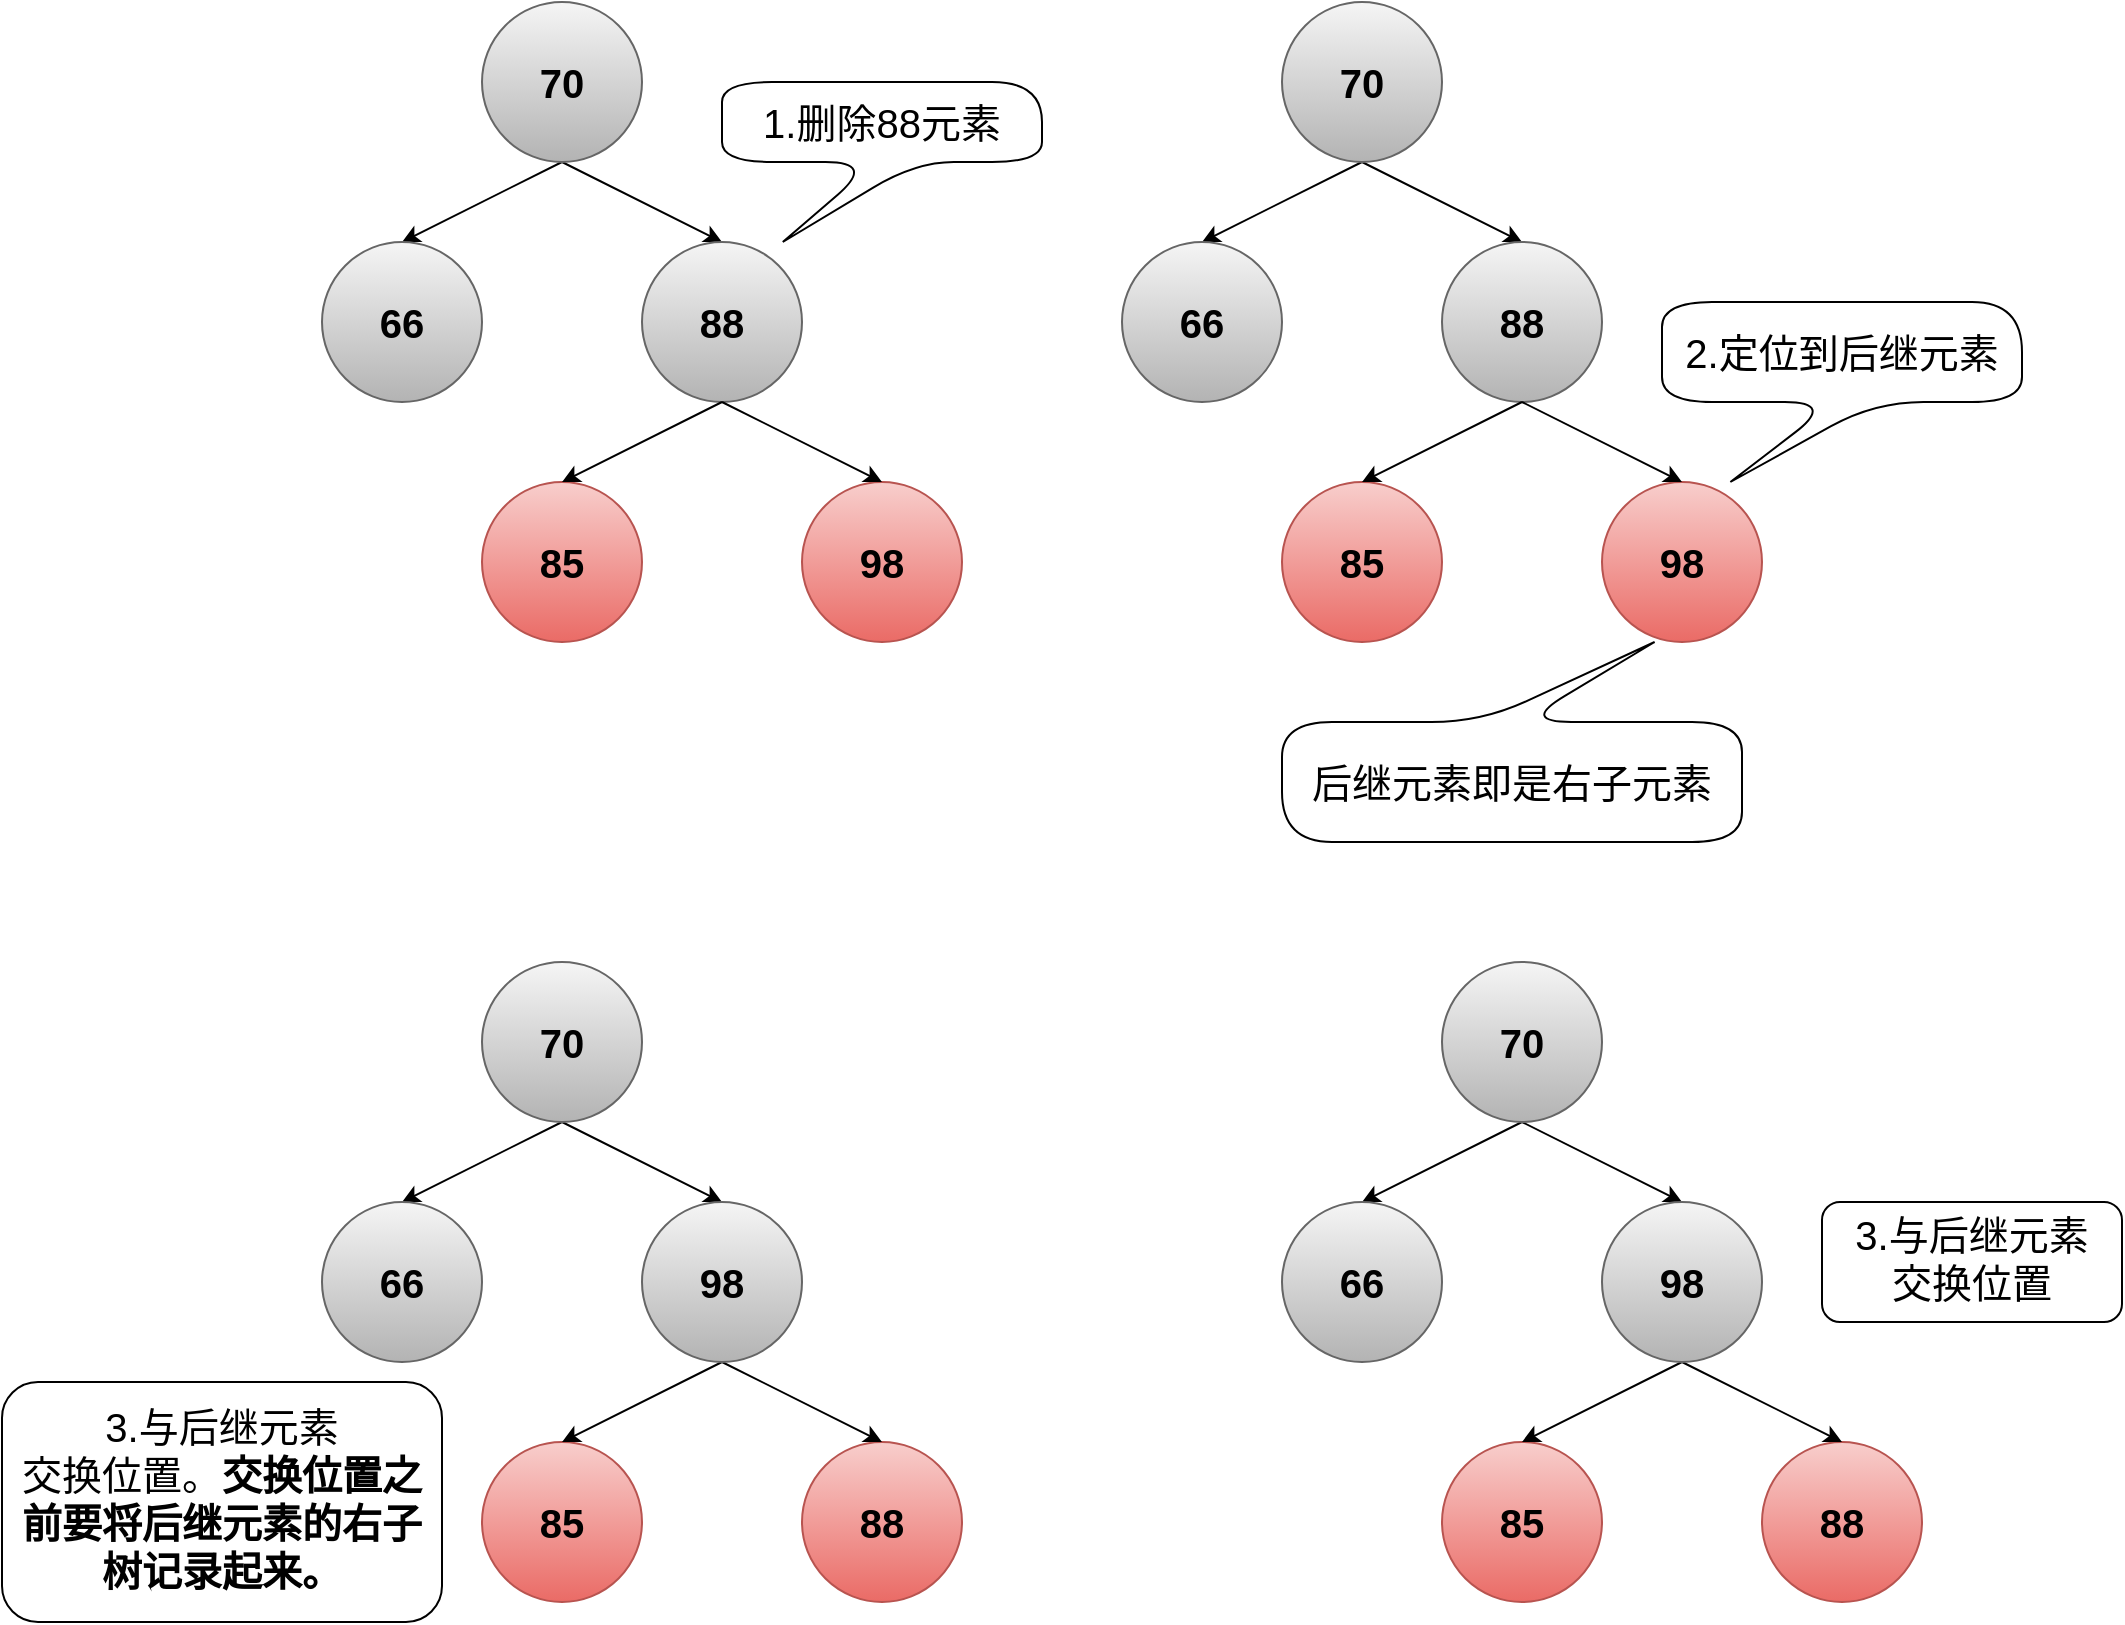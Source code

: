 <mxfile version="20.5.3" type="github">
  <diagram id="n2nTEFsNQvdwj3dzA6Ov" name="1-删除元素有左右子元素">
    <mxGraphModel dx="2424" dy="289" grid="1" gridSize="10" guides="1" tooltips="1" connect="1" arrows="1" fold="1" page="0" pageScale="1" pageWidth="827" pageHeight="1169" math="0" shadow="0">
      <root>
        <mxCell id="0" />
        <mxCell id="1" parent="0" />
        <mxCell id="eHNU6osgm7ywyZbChXZ6-1" style="rounded=0;orthogonalLoop=1;jettySize=auto;html=1;exitX=0.5;exitY=1;exitDx=0;exitDy=0;entryX=0.5;entryY=0;entryDx=0;entryDy=0;fontSize=20;" edge="1" parent="1" source="eHNU6osgm7ywyZbChXZ6-3" target="eHNU6osgm7ywyZbChXZ6-6">
          <mxGeometry relative="1" as="geometry" />
        </mxCell>
        <mxCell id="eHNU6osgm7ywyZbChXZ6-2" style="edgeStyle=none;rounded=0;orthogonalLoop=1;jettySize=auto;html=1;exitX=0.5;exitY=1;exitDx=0;exitDy=0;entryX=0.5;entryY=0;entryDx=0;entryDy=0;fontSize=20;" edge="1" parent="1" source="eHNU6osgm7ywyZbChXZ6-3" target="eHNU6osgm7ywyZbChXZ6-7">
          <mxGeometry relative="1" as="geometry" />
        </mxCell>
        <mxCell id="eHNU6osgm7ywyZbChXZ6-3" value="&lt;b style=&quot;font-size: 20px;&quot;&gt;70&lt;/b&gt;" style="ellipse;whiteSpace=wrap;html=1;aspect=fixed;fontSize=20;fillColor=#f5f5f5;gradientColor=#b3b3b3;strokeColor=#666666;" vertex="1" parent="1">
          <mxGeometry x="-40" y="880" width="80" height="80" as="geometry" />
        </mxCell>
        <mxCell id="eHNU6osgm7ywyZbChXZ6-6" value="&lt;b style=&quot;font-size: 20px;&quot;&gt;66&lt;/b&gt;" style="ellipse;whiteSpace=wrap;html=1;aspect=fixed;fontSize=20;fillColor=#f5f5f5;strokeColor=#666666;gradientColor=#b3b3b3;" vertex="1" parent="1">
          <mxGeometry x="-120" y="1000" width="80" height="80" as="geometry" />
        </mxCell>
        <mxCell id="eHNU6osgm7ywyZbChXZ6-7" value="&lt;b style=&quot;font-size: 20px;&quot;&gt;88&lt;/b&gt;" style="ellipse;whiteSpace=wrap;html=1;aspect=fixed;fontSize=20;fillColor=#f5f5f5;gradientColor=#b3b3b3;strokeColor=#666666;" vertex="1" parent="1">
          <mxGeometry x="40" y="1000" width="80" height="80" as="geometry" />
        </mxCell>
        <mxCell id="eHNU6osgm7ywyZbChXZ6-16" value="&lt;b style=&quot;font-size: 20px;&quot;&gt;85&lt;/b&gt;" style="ellipse;whiteSpace=wrap;html=1;aspect=fixed;fontSize=20;fillColor=#f8cecc;gradientColor=#ea6b66;strokeColor=#b85450;" vertex="1" parent="1">
          <mxGeometry x="-40" y="1120" width="80" height="80" as="geometry" />
        </mxCell>
        <mxCell id="eHNU6osgm7ywyZbChXZ6-17" value="&lt;b style=&quot;font-size: 20px;&quot;&gt;98&lt;/b&gt;" style="ellipse;whiteSpace=wrap;html=1;aspect=fixed;fontSize=20;fillColor=#f8cecc;gradientColor=#ea6b66;strokeColor=#b85450;" vertex="1" parent="1">
          <mxGeometry x="120" y="1120" width="80" height="80" as="geometry" />
        </mxCell>
        <mxCell id="eHNU6osgm7ywyZbChXZ6-18" style="rounded=0;orthogonalLoop=1;jettySize=auto;html=1;exitX=0.5;exitY=1;exitDx=0;exitDy=0;entryX=0.5;entryY=0;entryDx=0;entryDy=0;fontSize=20;" edge="1" parent="1" source="eHNU6osgm7ywyZbChXZ6-7" target="eHNU6osgm7ywyZbChXZ6-16">
          <mxGeometry relative="1" as="geometry">
            <mxPoint x="10" y="970" as="sourcePoint" />
            <mxPoint x="-110" y="1010" as="targetPoint" />
          </mxGeometry>
        </mxCell>
        <mxCell id="eHNU6osgm7ywyZbChXZ6-19" style="rounded=0;orthogonalLoop=1;jettySize=auto;html=1;entryX=0.5;entryY=0;entryDx=0;entryDy=0;fontSize=20;exitX=0.5;exitY=1;exitDx=0;exitDy=0;" edge="1" parent="1" source="eHNU6osgm7ywyZbChXZ6-7" target="eHNU6osgm7ywyZbChXZ6-17">
          <mxGeometry relative="1" as="geometry">
            <mxPoint x="120" y="1080" as="sourcePoint" />
            <mxPoint x="10" y="1130" as="targetPoint" />
          </mxGeometry>
        </mxCell>
        <mxCell id="eHNU6osgm7ywyZbChXZ6-20" value="1.删除88元素" style="shape=callout;whiteSpace=wrap;html=1;perimeter=calloutPerimeter;fontSize=20;rounded=1;arcSize=50;position2=0.19;size=40;position=0.48;direction=east;" vertex="1" parent="1">
          <mxGeometry x="80" y="920" width="160" height="80" as="geometry" />
        </mxCell>
        <mxCell id="eHNU6osgm7ywyZbChXZ6-21" style="rounded=0;orthogonalLoop=1;jettySize=auto;html=1;exitX=0.5;exitY=1;exitDx=0;exitDy=0;entryX=0.5;entryY=0;entryDx=0;entryDy=0;fontSize=20;" edge="1" parent="1" source="eHNU6osgm7ywyZbChXZ6-23" target="eHNU6osgm7ywyZbChXZ6-24">
          <mxGeometry relative="1" as="geometry" />
        </mxCell>
        <mxCell id="eHNU6osgm7ywyZbChXZ6-22" style="edgeStyle=none;rounded=0;orthogonalLoop=1;jettySize=auto;html=1;exitX=0.5;exitY=1;exitDx=0;exitDy=0;entryX=0.5;entryY=0;entryDx=0;entryDy=0;fontSize=20;" edge="1" parent="1" source="eHNU6osgm7ywyZbChXZ6-23" target="eHNU6osgm7ywyZbChXZ6-25">
          <mxGeometry relative="1" as="geometry" />
        </mxCell>
        <mxCell id="eHNU6osgm7ywyZbChXZ6-23" value="&lt;b style=&quot;font-size: 20px;&quot;&gt;70&lt;/b&gt;" style="ellipse;whiteSpace=wrap;html=1;aspect=fixed;fontSize=20;fillColor=#f5f5f5;gradientColor=#b3b3b3;strokeColor=#666666;" vertex="1" parent="1">
          <mxGeometry x="360" y="880" width="80" height="80" as="geometry" />
        </mxCell>
        <mxCell id="eHNU6osgm7ywyZbChXZ6-24" value="&lt;b style=&quot;font-size: 20px;&quot;&gt;66&lt;/b&gt;" style="ellipse;whiteSpace=wrap;html=1;aspect=fixed;fontSize=20;fillColor=#f5f5f5;strokeColor=#666666;gradientColor=#b3b3b3;" vertex="1" parent="1">
          <mxGeometry x="280" y="1000" width="80" height="80" as="geometry" />
        </mxCell>
        <mxCell id="eHNU6osgm7ywyZbChXZ6-25" value="&lt;b style=&quot;font-size: 20px;&quot;&gt;88&lt;/b&gt;" style="ellipse;whiteSpace=wrap;html=1;aspect=fixed;fontSize=20;fillColor=#f5f5f5;gradientColor=#b3b3b3;strokeColor=#666666;" vertex="1" parent="1">
          <mxGeometry x="440" y="1000" width="80" height="80" as="geometry" />
        </mxCell>
        <mxCell id="eHNU6osgm7ywyZbChXZ6-26" value="&lt;b style=&quot;font-size: 20px;&quot;&gt;85&lt;/b&gt;" style="ellipse;whiteSpace=wrap;html=1;aspect=fixed;fontSize=20;fillColor=#f8cecc;gradientColor=#ea6b66;strokeColor=#b85450;" vertex="1" parent="1">
          <mxGeometry x="360" y="1120" width="80" height="80" as="geometry" />
        </mxCell>
        <mxCell id="eHNU6osgm7ywyZbChXZ6-27" value="&lt;b style=&quot;font-size: 20px;&quot;&gt;98&lt;/b&gt;" style="ellipse;whiteSpace=wrap;html=1;aspect=fixed;fontSize=20;fillColor=#f8cecc;gradientColor=#ea6b66;strokeColor=#b85450;" vertex="1" parent="1">
          <mxGeometry x="520" y="1120" width="80" height="80" as="geometry" />
        </mxCell>
        <mxCell id="eHNU6osgm7ywyZbChXZ6-28" style="rounded=0;orthogonalLoop=1;jettySize=auto;html=1;exitX=0.5;exitY=1;exitDx=0;exitDy=0;entryX=0.5;entryY=0;entryDx=0;entryDy=0;fontSize=20;" edge="1" parent="1" source="eHNU6osgm7ywyZbChXZ6-25" target="eHNU6osgm7ywyZbChXZ6-26">
          <mxGeometry relative="1" as="geometry">
            <mxPoint x="410" y="970" as="sourcePoint" />
            <mxPoint x="290" y="1010" as="targetPoint" />
          </mxGeometry>
        </mxCell>
        <mxCell id="eHNU6osgm7ywyZbChXZ6-29" style="rounded=0;orthogonalLoop=1;jettySize=auto;html=1;entryX=0.5;entryY=0;entryDx=0;entryDy=0;fontSize=20;exitX=0.5;exitY=1;exitDx=0;exitDy=0;" edge="1" parent="1" source="eHNU6osgm7ywyZbChXZ6-25" target="eHNU6osgm7ywyZbChXZ6-27">
          <mxGeometry relative="1" as="geometry">
            <mxPoint x="520" y="1080" as="sourcePoint" />
            <mxPoint x="410" y="1130" as="targetPoint" />
          </mxGeometry>
        </mxCell>
        <mxCell id="eHNU6osgm7ywyZbChXZ6-30" value="2.定位到后继元素" style="shape=callout;whiteSpace=wrap;html=1;perimeter=calloutPerimeter;fontSize=20;rounded=1;arcSize=50;position2=0.19;size=40;position=0.48;direction=east;" vertex="1" parent="1">
          <mxGeometry x="550" y="1030" width="180" height="90" as="geometry" />
        </mxCell>
        <mxCell id="eHNU6osgm7ywyZbChXZ6-31" value="后继元素即是右子元素" style="shape=callout;whiteSpace=wrap;html=1;perimeter=calloutPerimeter;fontSize=20;rounded=1;arcSize=50;position2=0.19;size=40;position=0.48;direction=west;" vertex="1" parent="1">
          <mxGeometry x="360" y="1200" width="230" height="100" as="geometry" />
        </mxCell>
        <mxCell id="eHNU6osgm7ywyZbChXZ6-32" style="rounded=0;orthogonalLoop=1;jettySize=auto;html=1;exitX=0.5;exitY=1;exitDx=0;exitDy=0;entryX=0.5;entryY=0;entryDx=0;entryDy=0;fontSize=20;" edge="1" parent="1" source="eHNU6osgm7ywyZbChXZ6-34" target="eHNU6osgm7ywyZbChXZ6-35">
          <mxGeometry relative="1" as="geometry" />
        </mxCell>
        <mxCell id="eHNU6osgm7ywyZbChXZ6-46" style="rounded=0;orthogonalLoop=1;jettySize=auto;html=1;exitX=0.5;exitY=1;exitDx=0;exitDy=0;entryX=0.5;entryY=0;entryDx=0;entryDy=0;fontSize=20;" edge="1" parent="1" source="eHNU6osgm7ywyZbChXZ6-34" target="eHNU6osgm7ywyZbChXZ6-38">
          <mxGeometry relative="1" as="geometry" />
        </mxCell>
        <mxCell id="eHNU6osgm7ywyZbChXZ6-34" value="&lt;b style=&quot;font-size: 20px;&quot;&gt;70&lt;/b&gt;" style="ellipse;whiteSpace=wrap;html=1;aspect=fixed;fontSize=20;fillColor=#f5f5f5;gradientColor=#b3b3b3;strokeColor=#666666;" vertex="1" parent="1">
          <mxGeometry x="-40" y="1360" width="80" height="80" as="geometry" />
        </mxCell>
        <mxCell id="eHNU6osgm7ywyZbChXZ6-35" value="&lt;b style=&quot;font-size: 20px;&quot;&gt;66&lt;/b&gt;" style="ellipse;whiteSpace=wrap;html=1;aspect=fixed;fontSize=20;fillColor=#f5f5f5;strokeColor=#666666;gradientColor=#b3b3b3;" vertex="1" parent="1">
          <mxGeometry x="-120" y="1480" width="80" height="80" as="geometry" />
        </mxCell>
        <mxCell id="eHNU6osgm7ywyZbChXZ6-36" value="&lt;b style=&quot;font-size: 20px;&quot;&gt;88&lt;/b&gt;" style="ellipse;whiteSpace=wrap;html=1;aspect=fixed;fontSize=20;fillColor=#f8cecc;gradientColor=#ea6b66;strokeColor=#b85450;" vertex="1" parent="1">
          <mxGeometry x="120" y="1600" width="80" height="80" as="geometry" />
        </mxCell>
        <mxCell id="eHNU6osgm7ywyZbChXZ6-37" value="&lt;b style=&quot;font-size: 20px;&quot;&gt;85&lt;/b&gt;" style="ellipse;whiteSpace=wrap;html=1;aspect=fixed;fontSize=20;fillColor=#f8cecc;gradientColor=#ea6b66;strokeColor=#b85450;" vertex="1" parent="1">
          <mxGeometry x="-40" y="1600" width="80" height="80" as="geometry" />
        </mxCell>
        <mxCell id="eHNU6osgm7ywyZbChXZ6-47" style="edgeStyle=none;rounded=0;orthogonalLoop=1;jettySize=auto;html=1;exitX=0.5;exitY=1;exitDx=0;exitDy=0;entryX=0.5;entryY=0;entryDx=0;entryDy=0;fontSize=20;" edge="1" parent="1" source="eHNU6osgm7ywyZbChXZ6-38" target="eHNU6osgm7ywyZbChXZ6-37">
          <mxGeometry relative="1" as="geometry" />
        </mxCell>
        <mxCell id="eHNU6osgm7ywyZbChXZ6-48" style="edgeStyle=none;rounded=0;orthogonalLoop=1;jettySize=auto;html=1;exitX=0.5;exitY=1;exitDx=0;exitDy=0;entryX=0.5;entryY=0;entryDx=0;entryDy=0;fontSize=20;" edge="1" parent="1" source="eHNU6osgm7ywyZbChXZ6-38" target="eHNU6osgm7ywyZbChXZ6-36">
          <mxGeometry relative="1" as="geometry" />
        </mxCell>
        <mxCell id="eHNU6osgm7ywyZbChXZ6-38" value="&lt;b style=&quot;font-size: 20px;&quot;&gt;98&lt;/b&gt;" style="ellipse;whiteSpace=wrap;html=1;aspect=fixed;fontSize=20;fillColor=#f5f5f5;gradientColor=#b3b3b3;strokeColor=#666666;" vertex="1" parent="1">
          <mxGeometry x="40" y="1480" width="80" height="80" as="geometry" />
        </mxCell>
        <mxCell id="eHNU6osgm7ywyZbChXZ6-45" value="3.与后继元素&lt;br&gt;交换位置。&lt;b&gt;交换位置之前要将后继元素的右子树记录起来。&lt;/b&gt;" style="rounded=1;whiteSpace=wrap;html=1;fontSize=20;fillStyle=auto;spacing=2;spacingTop=0;spacingBottom=4;" vertex="1" parent="1">
          <mxGeometry x="-280" y="1570" width="220" height="120" as="geometry" />
        </mxCell>
        <mxCell id="eHNU6osgm7ywyZbChXZ6-49" style="rounded=0;orthogonalLoop=1;jettySize=auto;html=1;exitX=0.5;exitY=1;exitDx=0;exitDy=0;entryX=0.5;entryY=0;entryDx=0;entryDy=0;fontSize=20;" edge="1" parent="1" source="eHNU6osgm7ywyZbChXZ6-51" target="eHNU6osgm7ywyZbChXZ6-52">
          <mxGeometry relative="1" as="geometry" />
        </mxCell>
        <mxCell id="eHNU6osgm7ywyZbChXZ6-50" style="rounded=0;orthogonalLoop=1;jettySize=auto;html=1;exitX=0.5;exitY=1;exitDx=0;exitDy=0;entryX=0.5;entryY=0;entryDx=0;entryDy=0;fontSize=20;" edge="1" parent="1" source="eHNU6osgm7ywyZbChXZ6-51" target="eHNU6osgm7ywyZbChXZ6-57">
          <mxGeometry relative="1" as="geometry" />
        </mxCell>
        <mxCell id="eHNU6osgm7ywyZbChXZ6-51" value="&lt;b style=&quot;font-size: 20px;&quot;&gt;70&lt;/b&gt;" style="ellipse;whiteSpace=wrap;html=1;aspect=fixed;fontSize=20;fillColor=#f5f5f5;gradientColor=#b3b3b3;strokeColor=#666666;" vertex="1" parent="1">
          <mxGeometry x="440" y="1360" width="80" height="80" as="geometry" />
        </mxCell>
        <mxCell id="eHNU6osgm7ywyZbChXZ6-52" value="&lt;b style=&quot;font-size: 20px;&quot;&gt;66&lt;/b&gt;" style="ellipse;whiteSpace=wrap;html=1;aspect=fixed;fontSize=20;fillColor=#f5f5f5;strokeColor=#666666;gradientColor=#b3b3b3;" vertex="1" parent="1">
          <mxGeometry x="360" y="1480" width="80" height="80" as="geometry" />
        </mxCell>
        <mxCell id="eHNU6osgm7ywyZbChXZ6-53" value="&lt;b style=&quot;font-size: 20px;&quot;&gt;88&lt;/b&gt;" style="ellipse;whiteSpace=wrap;html=1;aspect=fixed;fontSize=20;fillColor=#f8cecc;gradientColor=#ea6b66;strokeColor=#b85450;" vertex="1" parent="1">
          <mxGeometry x="600" y="1600" width="80" height="80" as="geometry" />
        </mxCell>
        <mxCell id="eHNU6osgm7ywyZbChXZ6-54" value="&lt;b style=&quot;font-size: 20px;&quot;&gt;85&lt;/b&gt;" style="ellipse;whiteSpace=wrap;html=1;aspect=fixed;fontSize=20;fillColor=#f8cecc;gradientColor=#ea6b66;strokeColor=#b85450;" vertex="1" parent="1">
          <mxGeometry x="440" y="1600" width="80" height="80" as="geometry" />
        </mxCell>
        <mxCell id="eHNU6osgm7ywyZbChXZ6-55" style="edgeStyle=none;rounded=0;orthogonalLoop=1;jettySize=auto;html=1;exitX=0.5;exitY=1;exitDx=0;exitDy=0;entryX=0.5;entryY=0;entryDx=0;entryDy=0;fontSize=20;" edge="1" parent="1" source="eHNU6osgm7ywyZbChXZ6-57" target="eHNU6osgm7ywyZbChXZ6-54">
          <mxGeometry relative="1" as="geometry" />
        </mxCell>
        <mxCell id="eHNU6osgm7ywyZbChXZ6-56" style="edgeStyle=none;rounded=0;orthogonalLoop=1;jettySize=auto;html=1;exitX=0.5;exitY=1;exitDx=0;exitDy=0;entryX=0.5;entryY=0;entryDx=0;entryDy=0;fontSize=20;" edge="1" parent="1" source="eHNU6osgm7ywyZbChXZ6-57" target="eHNU6osgm7ywyZbChXZ6-53">
          <mxGeometry relative="1" as="geometry" />
        </mxCell>
        <mxCell id="eHNU6osgm7ywyZbChXZ6-57" value="&lt;b style=&quot;font-size: 20px;&quot;&gt;98&lt;/b&gt;" style="ellipse;whiteSpace=wrap;html=1;aspect=fixed;fontSize=20;fillColor=#f5f5f5;gradientColor=#b3b3b3;strokeColor=#666666;" vertex="1" parent="1">
          <mxGeometry x="520" y="1480" width="80" height="80" as="geometry" />
        </mxCell>
        <mxCell id="eHNU6osgm7ywyZbChXZ6-58" value="3.与后继元素&lt;br&gt;交换位置" style="rounded=1;whiteSpace=wrap;html=1;fontSize=20;fillStyle=auto;spacing=2;spacingTop=0;spacingBottom=4;" vertex="1" parent="1">
          <mxGeometry x="630" y="1480" width="150" height="60" as="geometry" />
        </mxCell>
      </root>
    </mxGraphModel>
  </diagram>
</mxfile>

